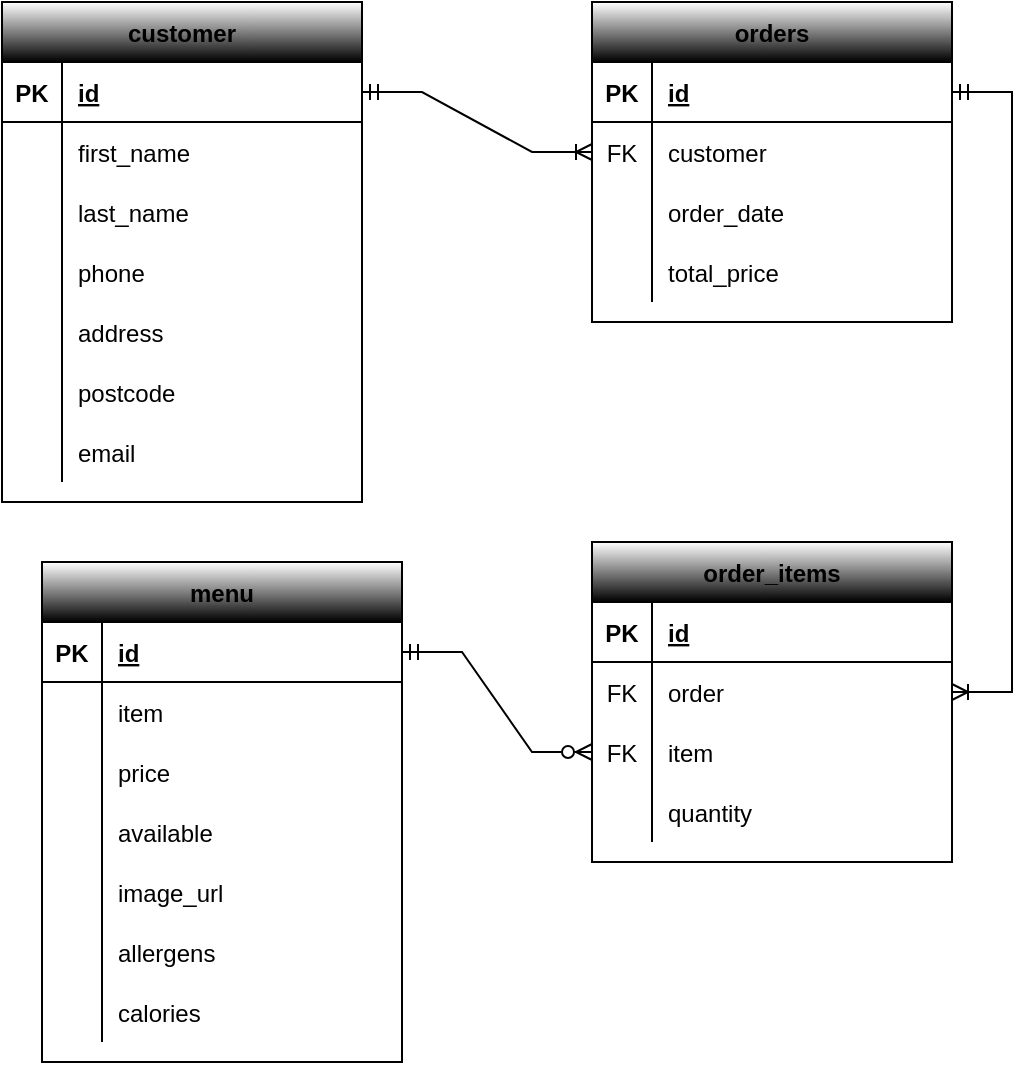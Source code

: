 <mxfile version="20.3.3" type="device"><diagram id="CKNAMl0tmNH53Vu5Em_b" name="Page-1"><mxGraphModel dx="766" dy="450" grid="1" gridSize="10" guides="1" tooltips="1" connect="1" arrows="1" fold="1" page="1" pageScale="1" pageWidth="850" pageHeight="1100" math="0" shadow="0"><root><mxCell id="0"/><mxCell id="1" parent="0"/><mxCell id="yireBtMZRWaIivI3PXeD-36" value="customer" style="shape=table;startSize=30;container=1;collapsible=1;childLayout=tableLayout;fixedRows=1;rowLines=0;fontStyle=1;align=center;resizeLast=1;gradientColor=default;" vertex="1" parent="1"><mxGeometry x="40" y="20" width="180" height="250" as="geometry"/></mxCell><mxCell id="yireBtMZRWaIivI3PXeD-37" value="" style="shape=tableRow;horizontal=0;startSize=0;swimlaneHead=0;swimlaneBody=0;fillColor=none;collapsible=0;dropTarget=0;points=[[0,0.5],[1,0.5]];portConstraint=eastwest;top=0;left=0;right=0;bottom=1;" vertex="1" parent="yireBtMZRWaIivI3PXeD-36"><mxGeometry y="30" width="180" height="30" as="geometry"/></mxCell><mxCell id="yireBtMZRWaIivI3PXeD-38" value="PK" style="shape=partialRectangle;connectable=0;fillColor=none;top=0;left=0;bottom=0;right=0;fontStyle=1;overflow=hidden;" vertex="1" parent="yireBtMZRWaIivI3PXeD-37"><mxGeometry width="30" height="30" as="geometry"><mxRectangle width="30" height="30" as="alternateBounds"/></mxGeometry></mxCell><mxCell id="yireBtMZRWaIivI3PXeD-39" value="id" style="shape=partialRectangle;connectable=0;fillColor=none;top=0;left=0;bottom=0;right=0;align=left;spacingLeft=6;fontStyle=5;overflow=hidden;" vertex="1" parent="yireBtMZRWaIivI3PXeD-37"><mxGeometry x="30" width="150" height="30" as="geometry"><mxRectangle width="150" height="30" as="alternateBounds"/></mxGeometry></mxCell><mxCell id="yireBtMZRWaIivI3PXeD-40" value="" style="shape=tableRow;horizontal=0;startSize=0;swimlaneHead=0;swimlaneBody=0;fillColor=none;collapsible=0;dropTarget=0;points=[[0,0.5],[1,0.5]];portConstraint=eastwest;top=0;left=0;right=0;bottom=0;" vertex="1" parent="yireBtMZRWaIivI3PXeD-36"><mxGeometry y="60" width="180" height="30" as="geometry"/></mxCell><mxCell id="yireBtMZRWaIivI3PXeD-41" value="" style="shape=partialRectangle;connectable=0;fillColor=none;top=0;left=0;bottom=0;right=0;editable=1;overflow=hidden;" vertex="1" parent="yireBtMZRWaIivI3PXeD-40"><mxGeometry width="30" height="30" as="geometry"><mxRectangle width="30" height="30" as="alternateBounds"/></mxGeometry></mxCell><mxCell id="yireBtMZRWaIivI3PXeD-42" value="first_name" style="shape=partialRectangle;connectable=0;fillColor=none;top=0;left=0;bottom=0;right=0;align=left;spacingLeft=6;overflow=hidden;" vertex="1" parent="yireBtMZRWaIivI3PXeD-40"><mxGeometry x="30" width="150" height="30" as="geometry"><mxRectangle width="150" height="30" as="alternateBounds"/></mxGeometry></mxCell><mxCell id="yireBtMZRWaIivI3PXeD-43" value="" style="shape=tableRow;horizontal=0;startSize=0;swimlaneHead=0;swimlaneBody=0;fillColor=none;collapsible=0;dropTarget=0;points=[[0,0.5],[1,0.5]];portConstraint=eastwest;top=0;left=0;right=0;bottom=0;" vertex="1" parent="yireBtMZRWaIivI3PXeD-36"><mxGeometry y="90" width="180" height="30" as="geometry"/></mxCell><mxCell id="yireBtMZRWaIivI3PXeD-44" value="" style="shape=partialRectangle;connectable=0;fillColor=none;top=0;left=0;bottom=0;right=0;editable=1;overflow=hidden;" vertex="1" parent="yireBtMZRWaIivI3PXeD-43"><mxGeometry width="30" height="30" as="geometry"><mxRectangle width="30" height="30" as="alternateBounds"/></mxGeometry></mxCell><mxCell id="yireBtMZRWaIivI3PXeD-45" value="last_name" style="shape=partialRectangle;connectable=0;fillColor=none;top=0;left=0;bottom=0;right=0;align=left;spacingLeft=6;overflow=hidden;" vertex="1" parent="yireBtMZRWaIivI3PXeD-43"><mxGeometry x="30" width="150" height="30" as="geometry"><mxRectangle width="150" height="30" as="alternateBounds"/></mxGeometry></mxCell><mxCell id="yireBtMZRWaIivI3PXeD-46" value="" style="shape=tableRow;horizontal=0;startSize=0;swimlaneHead=0;swimlaneBody=0;fillColor=none;collapsible=0;dropTarget=0;points=[[0,0.5],[1,0.5]];portConstraint=eastwest;top=0;left=0;right=0;bottom=0;" vertex="1" parent="yireBtMZRWaIivI3PXeD-36"><mxGeometry y="120" width="180" height="30" as="geometry"/></mxCell><mxCell id="yireBtMZRWaIivI3PXeD-47" value="" style="shape=partialRectangle;connectable=0;fillColor=none;top=0;left=0;bottom=0;right=0;editable=1;overflow=hidden;" vertex="1" parent="yireBtMZRWaIivI3PXeD-46"><mxGeometry width="30" height="30" as="geometry"><mxRectangle width="30" height="30" as="alternateBounds"/></mxGeometry></mxCell><mxCell id="yireBtMZRWaIivI3PXeD-48" value="phone" style="shape=partialRectangle;connectable=0;fillColor=none;top=0;left=0;bottom=0;right=0;align=left;spacingLeft=6;overflow=hidden;" vertex="1" parent="yireBtMZRWaIivI3PXeD-46"><mxGeometry x="30" width="150" height="30" as="geometry"><mxRectangle width="150" height="30" as="alternateBounds"/></mxGeometry></mxCell><mxCell id="yireBtMZRWaIivI3PXeD-49" style="shape=tableRow;horizontal=0;startSize=0;swimlaneHead=0;swimlaneBody=0;fillColor=none;collapsible=0;dropTarget=0;points=[[0,0.5],[1,0.5]];portConstraint=eastwest;top=0;left=0;right=0;bottom=0;" vertex="1" parent="yireBtMZRWaIivI3PXeD-36"><mxGeometry y="150" width="180" height="30" as="geometry"/></mxCell><mxCell id="yireBtMZRWaIivI3PXeD-50" style="shape=partialRectangle;connectable=0;fillColor=none;top=0;left=0;bottom=0;right=0;editable=1;overflow=hidden;" vertex="1" parent="yireBtMZRWaIivI3PXeD-49"><mxGeometry width="30" height="30" as="geometry"><mxRectangle width="30" height="30" as="alternateBounds"/></mxGeometry></mxCell><mxCell id="yireBtMZRWaIivI3PXeD-51" value="address" style="shape=partialRectangle;connectable=0;fillColor=none;top=0;left=0;bottom=0;right=0;align=left;spacingLeft=6;overflow=hidden;" vertex="1" parent="yireBtMZRWaIivI3PXeD-49"><mxGeometry x="30" width="150" height="30" as="geometry"><mxRectangle width="150" height="30" as="alternateBounds"/></mxGeometry></mxCell><mxCell id="yireBtMZRWaIivI3PXeD-52" style="shape=tableRow;horizontal=0;startSize=0;swimlaneHead=0;swimlaneBody=0;fillColor=none;collapsible=0;dropTarget=0;points=[[0,0.5],[1,0.5]];portConstraint=eastwest;top=0;left=0;right=0;bottom=0;" vertex="1" parent="yireBtMZRWaIivI3PXeD-36"><mxGeometry y="180" width="180" height="30" as="geometry"/></mxCell><mxCell id="yireBtMZRWaIivI3PXeD-53" style="shape=partialRectangle;connectable=0;fillColor=none;top=0;left=0;bottom=0;right=0;editable=1;overflow=hidden;" vertex="1" parent="yireBtMZRWaIivI3PXeD-52"><mxGeometry width="30" height="30" as="geometry"><mxRectangle width="30" height="30" as="alternateBounds"/></mxGeometry></mxCell><mxCell id="yireBtMZRWaIivI3PXeD-54" value="postcode" style="shape=partialRectangle;connectable=0;fillColor=none;top=0;left=0;bottom=0;right=0;align=left;spacingLeft=6;overflow=hidden;" vertex="1" parent="yireBtMZRWaIivI3PXeD-52"><mxGeometry x="30" width="150" height="30" as="geometry"><mxRectangle width="150" height="30" as="alternateBounds"/></mxGeometry></mxCell><mxCell id="yireBtMZRWaIivI3PXeD-55" style="shape=tableRow;horizontal=0;startSize=0;swimlaneHead=0;swimlaneBody=0;fillColor=none;collapsible=0;dropTarget=0;points=[[0,0.5],[1,0.5]];portConstraint=eastwest;top=0;left=0;right=0;bottom=0;" vertex="1" parent="yireBtMZRWaIivI3PXeD-36"><mxGeometry y="210" width="180" height="30" as="geometry"/></mxCell><mxCell id="yireBtMZRWaIivI3PXeD-56" style="shape=partialRectangle;connectable=0;fillColor=none;top=0;left=0;bottom=0;right=0;editable=1;overflow=hidden;" vertex="1" parent="yireBtMZRWaIivI3PXeD-55"><mxGeometry width="30" height="30" as="geometry"><mxRectangle width="30" height="30" as="alternateBounds"/></mxGeometry></mxCell><mxCell id="yireBtMZRWaIivI3PXeD-57" value="email" style="shape=partialRectangle;connectable=0;fillColor=none;top=0;left=0;bottom=0;right=0;align=left;spacingLeft=6;overflow=hidden;" vertex="1" parent="yireBtMZRWaIivI3PXeD-55"><mxGeometry x="30" width="150" height="30" as="geometry"><mxRectangle width="150" height="30" as="alternateBounds"/></mxGeometry></mxCell><mxCell id="yireBtMZRWaIivI3PXeD-58" value="menu" style="shape=table;startSize=30;container=1;collapsible=1;childLayout=tableLayout;fixedRows=1;rowLines=0;fontStyle=1;align=center;resizeLast=1;gradientColor=default;" vertex="1" parent="1"><mxGeometry x="60" y="300" width="180" height="250" as="geometry"/></mxCell><mxCell id="yireBtMZRWaIivI3PXeD-59" value="" style="shape=tableRow;horizontal=0;startSize=0;swimlaneHead=0;swimlaneBody=0;fillColor=none;collapsible=0;dropTarget=0;points=[[0,0.5],[1,0.5]];portConstraint=eastwest;top=0;left=0;right=0;bottom=1;" vertex="1" parent="yireBtMZRWaIivI3PXeD-58"><mxGeometry y="30" width="180" height="30" as="geometry"/></mxCell><mxCell id="yireBtMZRWaIivI3PXeD-60" value="PK" style="shape=partialRectangle;connectable=0;fillColor=none;top=0;left=0;bottom=0;right=0;fontStyle=1;overflow=hidden;" vertex="1" parent="yireBtMZRWaIivI3PXeD-59"><mxGeometry width="30" height="30" as="geometry"><mxRectangle width="30" height="30" as="alternateBounds"/></mxGeometry></mxCell><mxCell id="yireBtMZRWaIivI3PXeD-61" value="id" style="shape=partialRectangle;connectable=0;fillColor=none;top=0;left=0;bottom=0;right=0;align=left;spacingLeft=6;fontStyle=5;overflow=hidden;" vertex="1" parent="yireBtMZRWaIivI3PXeD-59"><mxGeometry x="30" width="150" height="30" as="geometry"><mxRectangle width="150" height="30" as="alternateBounds"/></mxGeometry></mxCell><mxCell id="yireBtMZRWaIivI3PXeD-62" value="" style="shape=tableRow;horizontal=0;startSize=0;swimlaneHead=0;swimlaneBody=0;fillColor=none;collapsible=0;dropTarget=0;points=[[0,0.5],[1,0.5]];portConstraint=eastwest;top=0;left=0;right=0;bottom=0;" vertex="1" parent="yireBtMZRWaIivI3PXeD-58"><mxGeometry y="60" width="180" height="30" as="geometry"/></mxCell><mxCell id="yireBtMZRWaIivI3PXeD-63" value="" style="shape=partialRectangle;connectable=0;fillColor=none;top=0;left=0;bottom=0;right=0;editable=1;overflow=hidden;" vertex="1" parent="yireBtMZRWaIivI3PXeD-62"><mxGeometry width="30" height="30" as="geometry"><mxRectangle width="30" height="30" as="alternateBounds"/></mxGeometry></mxCell><mxCell id="yireBtMZRWaIivI3PXeD-64" value="item" style="shape=partialRectangle;connectable=0;fillColor=none;top=0;left=0;bottom=0;right=0;align=left;spacingLeft=6;overflow=hidden;" vertex="1" parent="yireBtMZRWaIivI3PXeD-62"><mxGeometry x="30" width="150" height="30" as="geometry"><mxRectangle width="150" height="30" as="alternateBounds"/></mxGeometry></mxCell><mxCell id="yireBtMZRWaIivI3PXeD-65" value="" style="shape=tableRow;horizontal=0;startSize=0;swimlaneHead=0;swimlaneBody=0;fillColor=none;collapsible=0;dropTarget=0;points=[[0,0.5],[1,0.5]];portConstraint=eastwest;top=0;left=0;right=0;bottom=0;" vertex="1" parent="yireBtMZRWaIivI3PXeD-58"><mxGeometry y="90" width="180" height="30" as="geometry"/></mxCell><mxCell id="yireBtMZRWaIivI3PXeD-66" value="" style="shape=partialRectangle;connectable=0;fillColor=none;top=0;left=0;bottom=0;right=0;editable=1;overflow=hidden;" vertex="1" parent="yireBtMZRWaIivI3PXeD-65"><mxGeometry width="30" height="30" as="geometry"><mxRectangle width="30" height="30" as="alternateBounds"/></mxGeometry></mxCell><mxCell id="yireBtMZRWaIivI3PXeD-67" value="price" style="shape=partialRectangle;connectable=0;fillColor=none;top=0;left=0;bottom=0;right=0;align=left;spacingLeft=6;overflow=hidden;" vertex="1" parent="yireBtMZRWaIivI3PXeD-65"><mxGeometry x="30" width="150" height="30" as="geometry"><mxRectangle width="150" height="30" as="alternateBounds"/></mxGeometry></mxCell><mxCell id="yireBtMZRWaIivI3PXeD-68" value="" style="shape=tableRow;horizontal=0;startSize=0;swimlaneHead=0;swimlaneBody=0;fillColor=none;collapsible=0;dropTarget=0;points=[[0,0.5],[1,0.5]];portConstraint=eastwest;top=0;left=0;right=0;bottom=0;" vertex="1" parent="yireBtMZRWaIivI3PXeD-58"><mxGeometry y="120" width="180" height="30" as="geometry"/></mxCell><mxCell id="yireBtMZRWaIivI3PXeD-69" value="" style="shape=partialRectangle;connectable=0;fillColor=none;top=0;left=0;bottom=0;right=0;editable=1;overflow=hidden;" vertex="1" parent="yireBtMZRWaIivI3PXeD-68"><mxGeometry width="30" height="30" as="geometry"><mxRectangle width="30" height="30" as="alternateBounds"/></mxGeometry></mxCell><mxCell id="yireBtMZRWaIivI3PXeD-70" value="available" style="shape=partialRectangle;connectable=0;fillColor=none;top=0;left=0;bottom=0;right=0;align=left;spacingLeft=6;overflow=hidden;" vertex="1" parent="yireBtMZRWaIivI3PXeD-68"><mxGeometry x="30" width="150" height="30" as="geometry"><mxRectangle width="150" height="30" as="alternateBounds"/></mxGeometry></mxCell><mxCell id="yireBtMZRWaIivI3PXeD-71" style="shape=tableRow;horizontal=0;startSize=0;swimlaneHead=0;swimlaneBody=0;fillColor=none;collapsible=0;dropTarget=0;points=[[0,0.5],[1,0.5]];portConstraint=eastwest;top=0;left=0;right=0;bottom=0;" vertex="1" parent="yireBtMZRWaIivI3PXeD-58"><mxGeometry y="150" width="180" height="30" as="geometry"/></mxCell><mxCell id="yireBtMZRWaIivI3PXeD-72" style="shape=partialRectangle;connectable=0;fillColor=none;top=0;left=0;bottom=0;right=0;editable=1;overflow=hidden;" vertex="1" parent="yireBtMZRWaIivI3PXeD-71"><mxGeometry width="30" height="30" as="geometry"><mxRectangle width="30" height="30" as="alternateBounds"/></mxGeometry></mxCell><mxCell id="yireBtMZRWaIivI3PXeD-73" value="image_url" style="shape=partialRectangle;connectable=0;fillColor=none;top=0;left=0;bottom=0;right=0;align=left;spacingLeft=6;overflow=hidden;" vertex="1" parent="yireBtMZRWaIivI3PXeD-71"><mxGeometry x="30" width="150" height="30" as="geometry"><mxRectangle width="150" height="30" as="alternateBounds"/></mxGeometry></mxCell><mxCell id="yireBtMZRWaIivI3PXeD-74" style="shape=tableRow;horizontal=0;startSize=0;swimlaneHead=0;swimlaneBody=0;fillColor=none;collapsible=0;dropTarget=0;points=[[0,0.5],[1,0.5]];portConstraint=eastwest;top=0;left=0;right=0;bottom=0;" vertex="1" parent="yireBtMZRWaIivI3PXeD-58"><mxGeometry y="180" width="180" height="30" as="geometry"/></mxCell><mxCell id="yireBtMZRWaIivI3PXeD-75" style="shape=partialRectangle;connectable=0;fillColor=none;top=0;left=0;bottom=0;right=0;editable=1;overflow=hidden;" vertex="1" parent="yireBtMZRWaIivI3PXeD-74"><mxGeometry width="30" height="30" as="geometry"><mxRectangle width="30" height="30" as="alternateBounds"/></mxGeometry></mxCell><mxCell id="yireBtMZRWaIivI3PXeD-76" value="allergens" style="shape=partialRectangle;connectable=0;fillColor=none;top=0;left=0;bottom=0;right=0;align=left;spacingLeft=6;overflow=hidden;" vertex="1" parent="yireBtMZRWaIivI3PXeD-74"><mxGeometry x="30" width="150" height="30" as="geometry"><mxRectangle width="150" height="30" as="alternateBounds"/></mxGeometry></mxCell><mxCell id="yireBtMZRWaIivI3PXeD-77" style="shape=tableRow;horizontal=0;startSize=0;swimlaneHead=0;swimlaneBody=0;fillColor=none;collapsible=0;dropTarget=0;points=[[0,0.5],[1,0.5]];portConstraint=eastwest;top=0;left=0;right=0;bottom=0;" vertex="1" parent="yireBtMZRWaIivI3PXeD-58"><mxGeometry y="210" width="180" height="30" as="geometry"/></mxCell><mxCell id="yireBtMZRWaIivI3PXeD-78" style="shape=partialRectangle;connectable=0;fillColor=none;top=0;left=0;bottom=0;right=0;editable=1;overflow=hidden;" vertex="1" parent="yireBtMZRWaIivI3PXeD-77"><mxGeometry width="30" height="30" as="geometry"><mxRectangle width="30" height="30" as="alternateBounds"/></mxGeometry></mxCell><mxCell id="yireBtMZRWaIivI3PXeD-79" value="calories" style="shape=partialRectangle;connectable=0;fillColor=none;top=0;left=0;bottom=0;right=0;align=left;spacingLeft=6;overflow=hidden;" vertex="1" parent="yireBtMZRWaIivI3PXeD-77"><mxGeometry x="30" width="150" height="30" as="geometry"><mxRectangle width="150" height="30" as="alternateBounds"/></mxGeometry></mxCell><mxCell id="yireBtMZRWaIivI3PXeD-80" value="orders" style="shape=table;startSize=30;container=1;collapsible=1;childLayout=tableLayout;fixedRows=1;rowLines=0;fontStyle=1;align=center;resizeLast=1;gradientColor=default;" vertex="1" parent="1"><mxGeometry x="335" y="20" width="180" height="160" as="geometry"/></mxCell><mxCell id="yireBtMZRWaIivI3PXeD-81" value="" style="shape=tableRow;horizontal=0;startSize=0;swimlaneHead=0;swimlaneBody=0;fillColor=none;collapsible=0;dropTarget=0;points=[[0,0.5],[1,0.5]];portConstraint=eastwest;top=0;left=0;right=0;bottom=1;" vertex="1" parent="yireBtMZRWaIivI3PXeD-80"><mxGeometry y="30" width="180" height="30" as="geometry"/></mxCell><mxCell id="yireBtMZRWaIivI3PXeD-82" value="PK" style="shape=partialRectangle;connectable=0;fillColor=none;top=0;left=0;bottom=0;right=0;fontStyle=1;overflow=hidden;" vertex="1" parent="yireBtMZRWaIivI3PXeD-81"><mxGeometry width="30" height="30" as="geometry"><mxRectangle width="30" height="30" as="alternateBounds"/></mxGeometry></mxCell><mxCell id="yireBtMZRWaIivI3PXeD-83" value="id" style="shape=partialRectangle;connectable=0;fillColor=none;top=0;left=0;bottom=0;right=0;align=left;spacingLeft=6;fontStyle=5;overflow=hidden;" vertex="1" parent="yireBtMZRWaIivI3PXeD-81"><mxGeometry x="30" width="150" height="30" as="geometry"><mxRectangle width="150" height="30" as="alternateBounds"/></mxGeometry></mxCell><mxCell id="yireBtMZRWaIivI3PXeD-84" value="" style="shape=tableRow;horizontal=0;startSize=0;swimlaneHead=0;swimlaneBody=0;fillColor=none;collapsible=0;dropTarget=0;points=[[0,0.5],[1,0.5]];portConstraint=eastwest;top=0;left=0;right=0;bottom=0;" vertex="1" parent="yireBtMZRWaIivI3PXeD-80"><mxGeometry y="60" width="180" height="30" as="geometry"/></mxCell><mxCell id="yireBtMZRWaIivI3PXeD-85" value="FK" style="shape=partialRectangle;connectable=0;fillColor=none;top=0;left=0;bottom=0;right=0;editable=1;overflow=hidden;" vertex="1" parent="yireBtMZRWaIivI3PXeD-84"><mxGeometry width="30" height="30" as="geometry"><mxRectangle width="30" height="30" as="alternateBounds"/></mxGeometry></mxCell><mxCell id="yireBtMZRWaIivI3PXeD-86" value="customer" style="shape=partialRectangle;connectable=0;fillColor=none;top=0;left=0;bottom=0;right=0;align=left;spacingLeft=6;overflow=hidden;" vertex="1" parent="yireBtMZRWaIivI3PXeD-84"><mxGeometry x="30" width="150" height="30" as="geometry"><mxRectangle width="150" height="30" as="alternateBounds"/></mxGeometry></mxCell><mxCell id="yireBtMZRWaIivI3PXeD-87" value="" style="shape=tableRow;horizontal=0;startSize=0;swimlaneHead=0;swimlaneBody=0;fillColor=none;collapsible=0;dropTarget=0;points=[[0,0.5],[1,0.5]];portConstraint=eastwest;top=0;left=0;right=0;bottom=0;" vertex="1" parent="yireBtMZRWaIivI3PXeD-80"><mxGeometry y="90" width="180" height="30" as="geometry"/></mxCell><mxCell id="yireBtMZRWaIivI3PXeD-88" value="" style="shape=partialRectangle;connectable=0;fillColor=none;top=0;left=0;bottom=0;right=0;editable=1;overflow=hidden;" vertex="1" parent="yireBtMZRWaIivI3PXeD-87"><mxGeometry width="30" height="30" as="geometry"><mxRectangle width="30" height="30" as="alternateBounds"/></mxGeometry></mxCell><mxCell id="yireBtMZRWaIivI3PXeD-89" value="order_date" style="shape=partialRectangle;connectable=0;fillColor=none;top=0;left=0;bottom=0;right=0;align=left;spacingLeft=6;overflow=hidden;" vertex="1" parent="yireBtMZRWaIivI3PXeD-87"><mxGeometry x="30" width="150" height="30" as="geometry"><mxRectangle width="150" height="30" as="alternateBounds"/></mxGeometry></mxCell><mxCell id="yireBtMZRWaIivI3PXeD-90" value="" style="shape=tableRow;horizontal=0;startSize=0;swimlaneHead=0;swimlaneBody=0;fillColor=none;collapsible=0;dropTarget=0;points=[[0,0.5],[1,0.5]];portConstraint=eastwest;top=0;left=0;right=0;bottom=0;" vertex="1" parent="yireBtMZRWaIivI3PXeD-80"><mxGeometry y="120" width="180" height="30" as="geometry"/></mxCell><mxCell id="yireBtMZRWaIivI3PXeD-91" value="" style="shape=partialRectangle;connectable=0;fillColor=none;top=0;left=0;bottom=0;right=0;editable=1;overflow=hidden;" vertex="1" parent="yireBtMZRWaIivI3PXeD-90"><mxGeometry width="30" height="30" as="geometry"><mxRectangle width="30" height="30" as="alternateBounds"/></mxGeometry></mxCell><mxCell id="yireBtMZRWaIivI3PXeD-92" value="total_price" style="shape=partialRectangle;connectable=0;fillColor=none;top=0;left=0;bottom=0;right=0;align=left;spacingLeft=6;overflow=hidden;" vertex="1" parent="yireBtMZRWaIivI3PXeD-90"><mxGeometry x="30" width="150" height="30" as="geometry"><mxRectangle width="150" height="30" as="alternateBounds"/></mxGeometry></mxCell><mxCell id="yireBtMZRWaIivI3PXeD-94" value="order_items" style="shape=table;startSize=30;container=1;collapsible=1;childLayout=tableLayout;fixedRows=1;rowLines=0;fontStyle=1;align=center;resizeLast=1;gradientColor=default;" vertex="1" parent="1"><mxGeometry x="335" y="290" width="180" height="160" as="geometry"/></mxCell><mxCell id="yireBtMZRWaIivI3PXeD-95" value="" style="shape=tableRow;horizontal=0;startSize=0;swimlaneHead=0;swimlaneBody=0;fillColor=none;collapsible=0;dropTarget=0;points=[[0,0.5],[1,0.5]];portConstraint=eastwest;top=0;left=0;right=0;bottom=1;" vertex="1" parent="yireBtMZRWaIivI3PXeD-94"><mxGeometry y="30" width="180" height="30" as="geometry"/></mxCell><mxCell id="yireBtMZRWaIivI3PXeD-96" value="PK" style="shape=partialRectangle;connectable=0;fillColor=none;top=0;left=0;bottom=0;right=0;fontStyle=1;overflow=hidden;" vertex="1" parent="yireBtMZRWaIivI3PXeD-95"><mxGeometry width="30" height="30" as="geometry"><mxRectangle width="30" height="30" as="alternateBounds"/></mxGeometry></mxCell><mxCell id="yireBtMZRWaIivI3PXeD-97" value="id" style="shape=partialRectangle;connectable=0;fillColor=none;top=0;left=0;bottom=0;right=0;align=left;spacingLeft=6;fontStyle=5;overflow=hidden;" vertex="1" parent="yireBtMZRWaIivI3PXeD-95"><mxGeometry x="30" width="150" height="30" as="geometry"><mxRectangle width="150" height="30" as="alternateBounds"/></mxGeometry></mxCell><mxCell id="yireBtMZRWaIivI3PXeD-98" value="" style="shape=tableRow;horizontal=0;startSize=0;swimlaneHead=0;swimlaneBody=0;fillColor=none;collapsible=0;dropTarget=0;points=[[0,0.5],[1,0.5]];portConstraint=eastwest;top=0;left=0;right=0;bottom=0;" vertex="1" parent="yireBtMZRWaIivI3PXeD-94"><mxGeometry y="60" width="180" height="30" as="geometry"/></mxCell><mxCell id="yireBtMZRWaIivI3PXeD-99" value="FK" style="shape=partialRectangle;connectable=0;fillColor=none;top=0;left=0;bottom=0;right=0;editable=1;overflow=hidden;" vertex="1" parent="yireBtMZRWaIivI3PXeD-98"><mxGeometry width="30" height="30" as="geometry"><mxRectangle width="30" height="30" as="alternateBounds"/></mxGeometry></mxCell><mxCell id="yireBtMZRWaIivI3PXeD-100" value="order" style="shape=partialRectangle;connectable=0;fillColor=none;top=0;left=0;bottom=0;right=0;align=left;spacingLeft=6;overflow=hidden;" vertex="1" parent="yireBtMZRWaIivI3PXeD-98"><mxGeometry x="30" width="150" height="30" as="geometry"><mxRectangle width="150" height="30" as="alternateBounds"/></mxGeometry></mxCell><mxCell id="yireBtMZRWaIivI3PXeD-101" value="" style="shape=tableRow;horizontal=0;startSize=0;swimlaneHead=0;swimlaneBody=0;fillColor=none;collapsible=0;dropTarget=0;points=[[0,0.5],[1,0.5]];portConstraint=eastwest;top=0;left=0;right=0;bottom=0;" vertex="1" parent="yireBtMZRWaIivI3PXeD-94"><mxGeometry y="90" width="180" height="30" as="geometry"/></mxCell><mxCell id="yireBtMZRWaIivI3PXeD-102" value="FK" style="shape=partialRectangle;connectable=0;fillColor=none;top=0;left=0;bottom=0;right=0;editable=1;overflow=hidden;" vertex="1" parent="yireBtMZRWaIivI3PXeD-101"><mxGeometry width="30" height="30" as="geometry"><mxRectangle width="30" height="30" as="alternateBounds"/></mxGeometry></mxCell><mxCell id="yireBtMZRWaIivI3PXeD-103" value="item" style="shape=partialRectangle;connectable=0;fillColor=none;top=0;left=0;bottom=0;right=0;align=left;spacingLeft=6;overflow=hidden;" vertex="1" parent="yireBtMZRWaIivI3PXeD-101"><mxGeometry x="30" width="150" height="30" as="geometry"><mxRectangle width="150" height="30" as="alternateBounds"/></mxGeometry></mxCell><mxCell id="yireBtMZRWaIivI3PXeD-104" value="" style="shape=tableRow;horizontal=0;startSize=0;swimlaneHead=0;swimlaneBody=0;fillColor=none;collapsible=0;dropTarget=0;points=[[0,0.5],[1,0.5]];portConstraint=eastwest;top=0;left=0;right=0;bottom=0;" vertex="1" parent="yireBtMZRWaIivI3PXeD-94"><mxGeometry y="120" width="180" height="30" as="geometry"/></mxCell><mxCell id="yireBtMZRWaIivI3PXeD-105" value="" style="shape=partialRectangle;connectable=0;fillColor=none;top=0;left=0;bottom=0;right=0;editable=1;overflow=hidden;" vertex="1" parent="yireBtMZRWaIivI3PXeD-104"><mxGeometry width="30" height="30" as="geometry"><mxRectangle width="30" height="30" as="alternateBounds"/></mxGeometry></mxCell><mxCell id="yireBtMZRWaIivI3PXeD-106" value="quantity" style="shape=partialRectangle;connectable=0;fillColor=none;top=0;left=0;bottom=0;right=0;align=left;spacingLeft=6;overflow=hidden;" vertex="1" parent="yireBtMZRWaIivI3PXeD-104"><mxGeometry x="30" width="150" height="30" as="geometry"><mxRectangle width="150" height="30" as="alternateBounds"/></mxGeometry></mxCell><mxCell id="yireBtMZRWaIivI3PXeD-107" value="" style="edgeStyle=entityRelationEdgeStyle;fontSize=12;html=1;endArrow=ERoneToMany;startArrow=ERmandOne;rounded=0;exitX=1;exitY=0.5;exitDx=0;exitDy=0;" edge="1" parent="1" source="yireBtMZRWaIivI3PXeD-81" target="yireBtMZRWaIivI3PXeD-98"><mxGeometry width="100" height="100" relative="1" as="geometry"><mxPoint x="220" y="290" as="sourcePoint"/><mxPoint x="320" y="190" as="targetPoint"/></mxGeometry></mxCell><mxCell id="yireBtMZRWaIivI3PXeD-109" value="" style="edgeStyle=entityRelationEdgeStyle;fontSize=12;html=1;endArrow=ERzeroToMany;startArrow=ERmandOne;rounded=0;" edge="1" parent="1" source="yireBtMZRWaIivI3PXeD-59" target="yireBtMZRWaIivI3PXeD-101"><mxGeometry width="100" height="100" relative="1" as="geometry"><mxPoint x="220" y="290" as="sourcePoint"/><mxPoint x="320" y="190" as="targetPoint"/></mxGeometry></mxCell><mxCell id="yireBtMZRWaIivI3PXeD-110" value="" style="edgeStyle=entityRelationEdgeStyle;fontSize=12;html=1;endArrow=ERoneToMany;startArrow=ERmandOne;rounded=0;" edge="1" parent="1" source="yireBtMZRWaIivI3PXeD-37" target="yireBtMZRWaIivI3PXeD-84"><mxGeometry width="100" height="100" relative="1" as="geometry"><mxPoint x="60" y="180" as="sourcePoint"/><mxPoint x="40" y="260" as="targetPoint"/></mxGeometry></mxCell></root></mxGraphModel></diagram></mxfile>